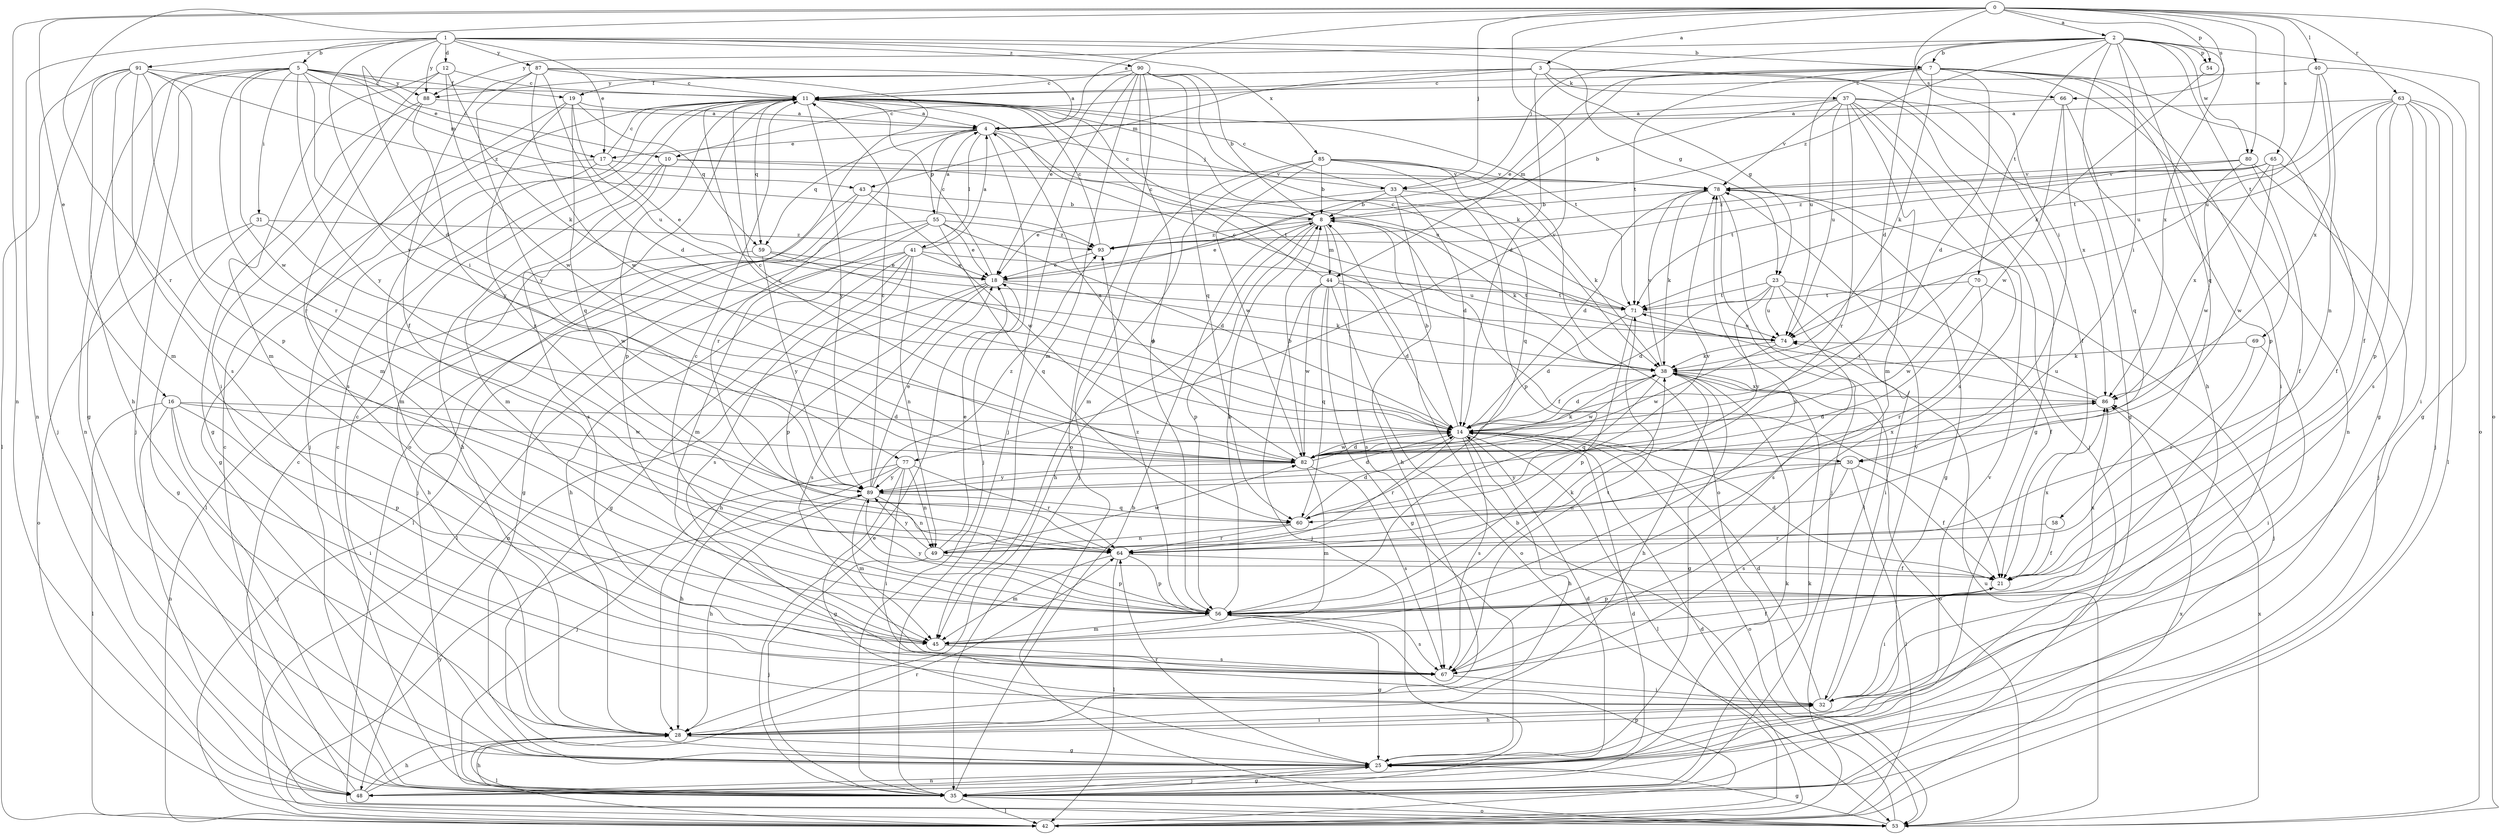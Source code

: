 strict digraph  {
0;
1;
2;
3;
4;
5;
7;
8;
10;
11;
12;
14;
16;
17;
18;
19;
21;
23;
25;
28;
30;
31;
32;
33;
35;
37;
38;
40;
41;
42;
43;
44;
45;
48;
49;
53;
54;
55;
56;
58;
59;
60;
63;
64;
65;
66;
67;
69;
70;
71;
74;
77;
78;
80;
82;
85;
86;
87;
88;
89;
90;
91;
93;
0 -> 2  [label=a];
0 -> 3  [label=a];
0 -> 4  [label=a];
0 -> 16  [label=e];
0 -> 30  [label=i];
0 -> 33  [label=j];
0 -> 40  [label=l];
0 -> 48  [label=n];
0 -> 53  [label=o];
0 -> 54  [label=p];
0 -> 63  [label=r];
0 -> 64  [label=r];
0 -> 65  [label=s];
0 -> 66  [label=s];
0 -> 77  [label=v];
0 -> 80  [label=w];
1 -> 5  [label=b];
1 -> 7  [label=b];
1 -> 12  [label=d];
1 -> 14  [label=d];
1 -> 17  [label=e];
1 -> 23  [label=g];
1 -> 48  [label=n];
1 -> 77  [label=v];
1 -> 85  [label=x];
1 -> 87  [label=y];
1 -> 88  [label=y];
1 -> 90  [label=z];
1 -> 91  [label=z];
2 -> 7  [label=b];
2 -> 14  [label=d];
2 -> 28  [label=h];
2 -> 30  [label=i];
2 -> 33  [label=j];
2 -> 53  [label=o];
2 -> 54  [label=p];
2 -> 58  [label=q];
2 -> 69  [label=t];
2 -> 70  [label=t];
2 -> 80  [label=w];
2 -> 86  [label=x];
2 -> 88  [label=y];
2 -> 93  [label=z];
3 -> 10  [label=c];
3 -> 14  [label=d];
3 -> 19  [label=f];
3 -> 23  [label=g];
3 -> 25  [label=g];
3 -> 37  [label=k];
3 -> 43  [label=m];
3 -> 66  [label=s];
3 -> 88  [label=y];
4 -> 17  [label=e];
4 -> 33  [label=j];
4 -> 35  [label=j];
4 -> 41  [label=l];
4 -> 55  [label=p];
4 -> 59  [label=q];
4 -> 64  [label=r];
4 -> 74  [label=u];
5 -> 10  [label=c];
5 -> 17  [label=e];
5 -> 19  [label=f];
5 -> 25  [label=g];
5 -> 30  [label=i];
5 -> 31  [label=i];
5 -> 35  [label=j];
5 -> 43  [label=m];
5 -> 48  [label=n];
5 -> 64  [label=r];
5 -> 82  [label=w];
5 -> 88  [label=y];
5 -> 89  [label=y];
7 -> 11  [label=c];
7 -> 14  [label=d];
7 -> 18  [label=e];
7 -> 25  [label=g];
7 -> 32  [label=i];
7 -> 38  [label=k];
7 -> 44  [label=m];
7 -> 48  [label=n];
7 -> 56  [label=p];
7 -> 71  [label=t];
7 -> 74  [label=u];
8 -> 11  [label=c];
8 -> 18  [label=e];
8 -> 21  [label=f];
8 -> 28  [label=h];
8 -> 38  [label=k];
8 -> 44  [label=m];
8 -> 56  [label=p];
8 -> 67  [label=s];
8 -> 93  [label=z];
10 -> 28  [label=h];
10 -> 45  [label=m];
10 -> 67  [label=s];
10 -> 71  [label=t];
10 -> 78  [label=v];
11 -> 4  [label=a];
11 -> 35  [label=j];
11 -> 56  [label=p];
11 -> 59  [label=q];
11 -> 71  [label=t];
11 -> 89  [label=y];
12 -> 11  [label=c];
12 -> 32  [label=i];
12 -> 38  [label=k];
12 -> 45  [label=m];
12 -> 82  [label=w];
14 -> 8  [label=b];
14 -> 11  [label=c];
14 -> 28  [label=h];
14 -> 42  [label=l];
14 -> 53  [label=o];
14 -> 64  [label=r];
14 -> 67  [label=s];
14 -> 82  [label=w];
16 -> 14  [label=d];
16 -> 32  [label=i];
16 -> 35  [label=j];
16 -> 42  [label=l];
16 -> 48  [label=n];
16 -> 56  [label=p];
16 -> 82  [label=w];
17 -> 11  [label=c];
17 -> 18  [label=e];
17 -> 25  [label=g];
17 -> 45  [label=m];
17 -> 78  [label=v];
18 -> 11  [label=c];
18 -> 28  [label=h];
18 -> 38  [label=k];
18 -> 48  [label=n];
18 -> 67  [label=s];
18 -> 71  [label=t];
19 -> 4  [label=a];
19 -> 45  [label=m];
19 -> 59  [label=q];
19 -> 60  [label=q];
19 -> 64  [label=r];
19 -> 74  [label=u];
21 -> 14  [label=d];
21 -> 32  [label=i];
21 -> 56  [label=p];
21 -> 86  [label=x];
23 -> 14  [label=d];
23 -> 21  [label=f];
23 -> 32  [label=i];
23 -> 67  [label=s];
23 -> 71  [label=t];
23 -> 74  [label=u];
23 -> 89  [label=y];
25 -> 14  [label=d];
25 -> 35  [label=j];
25 -> 48  [label=n];
25 -> 64  [label=r];
25 -> 78  [label=v];
28 -> 11  [label=c];
28 -> 25  [label=g];
28 -> 32  [label=i];
28 -> 42  [label=l];
30 -> 21  [label=f];
30 -> 42  [label=l];
30 -> 49  [label=n];
30 -> 67  [label=s];
30 -> 89  [label=y];
31 -> 25  [label=g];
31 -> 53  [label=o];
31 -> 82  [label=w];
31 -> 93  [label=z];
32 -> 14  [label=d];
32 -> 28  [label=h];
32 -> 78  [label=v];
33 -> 8  [label=b];
33 -> 11  [label=c];
33 -> 14  [label=d];
33 -> 18  [label=e];
33 -> 28  [label=h];
33 -> 38  [label=k];
35 -> 8  [label=b];
35 -> 11  [label=c];
35 -> 18  [label=e];
35 -> 25  [label=g];
35 -> 28  [label=h];
35 -> 38  [label=k];
35 -> 42  [label=l];
35 -> 53  [label=o];
37 -> 4  [label=a];
37 -> 8  [label=b];
37 -> 21  [label=f];
37 -> 25  [label=g];
37 -> 35  [label=j];
37 -> 45  [label=m];
37 -> 64  [label=r];
37 -> 67  [label=s];
37 -> 74  [label=u];
37 -> 78  [label=v];
38 -> 11  [label=c];
38 -> 14  [label=d];
38 -> 25  [label=g];
38 -> 28  [label=h];
38 -> 53  [label=o];
38 -> 60  [label=q];
38 -> 78  [label=v];
38 -> 82  [label=w];
38 -> 86  [label=x];
40 -> 11  [label=c];
40 -> 25  [label=g];
40 -> 49  [label=n];
40 -> 74  [label=u];
40 -> 86  [label=x];
41 -> 4  [label=a];
41 -> 18  [label=e];
41 -> 25  [label=g];
41 -> 28  [label=h];
41 -> 42  [label=l];
41 -> 49  [label=n];
41 -> 56  [label=p];
41 -> 67  [label=s];
41 -> 74  [label=u];
42 -> 14  [label=d];
42 -> 56  [label=p];
42 -> 86  [label=x];
42 -> 89  [label=y];
43 -> 8  [label=b];
43 -> 35  [label=j];
43 -> 42  [label=l];
43 -> 82  [label=w];
44 -> 11  [label=c];
44 -> 14  [label=d];
44 -> 25  [label=g];
44 -> 35  [label=j];
44 -> 53  [label=o];
44 -> 60  [label=q];
44 -> 71  [label=t];
44 -> 82  [label=w];
45 -> 21  [label=f];
45 -> 67  [label=s];
48 -> 11  [label=c];
48 -> 14  [label=d];
48 -> 28  [label=h];
48 -> 38  [label=k];
48 -> 64  [label=r];
49 -> 18  [label=e];
49 -> 35  [label=j];
49 -> 56  [label=p];
49 -> 82  [label=w];
49 -> 89  [label=y];
53 -> 8  [label=b];
53 -> 11  [label=c];
53 -> 25  [label=g];
53 -> 74  [label=u];
53 -> 86  [label=x];
54 -> 38  [label=k];
55 -> 4  [label=a];
55 -> 14  [label=d];
55 -> 18  [label=e];
55 -> 25  [label=g];
55 -> 42  [label=l];
55 -> 45  [label=m];
55 -> 60  [label=q];
55 -> 93  [label=z];
56 -> 8  [label=b];
56 -> 11  [label=c];
56 -> 25  [label=g];
56 -> 38  [label=k];
56 -> 45  [label=m];
56 -> 67  [label=s];
56 -> 78  [label=v];
56 -> 86  [label=x];
56 -> 89  [label=y];
56 -> 93  [label=z];
58 -> 21  [label=f];
58 -> 64  [label=r];
59 -> 14  [label=d];
59 -> 18  [label=e];
59 -> 28  [label=h];
59 -> 89  [label=y];
60 -> 14  [label=d];
60 -> 49  [label=n];
60 -> 64  [label=r];
60 -> 78  [label=v];
63 -> 4  [label=a];
63 -> 21  [label=f];
63 -> 32  [label=i];
63 -> 35  [label=j];
63 -> 42  [label=l];
63 -> 56  [label=p];
63 -> 67  [label=s];
63 -> 71  [label=t];
63 -> 74  [label=u];
64 -> 21  [label=f];
64 -> 42  [label=l];
64 -> 45  [label=m];
64 -> 56  [label=p];
65 -> 21  [label=f];
65 -> 71  [label=t];
65 -> 78  [label=v];
65 -> 82  [label=w];
65 -> 86  [label=x];
65 -> 93  [label=z];
66 -> 4  [label=a];
66 -> 60  [label=q];
66 -> 82  [label=w];
66 -> 86  [label=x];
67 -> 32  [label=i];
67 -> 71  [label=t];
69 -> 32  [label=i];
69 -> 38  [label=k];
69 -> 64  [label=r];
70 -> 35  [label=j];
70 -> 64  [label=r];
70 -> 71  [label=t];
70 -> 82  [label=w];
71 -> 11  [label=c];
71 -> 14  [label=d];
71 -> 56  [label=p];
71 -> 74  [label=u];
74 -> 38  [label=k];
74 -> 82  [label=w];
77 -> 25  [label=g];
77 -> 28  [label=h];
77 -> 32  [label=i];
77 -> 35  [label=j];
77 -> 49  [label=n];
77 -> 64  [label=r];
77 -> 89  [label=y];
78 -> 8  [label=b];
78 -> 14  [label=d];
78 -> 25  [label=g];
78 -> 35  [label=j];
78 -> 38  [label=k];
78 -> 42  [label=l];
80 -> 21  [label=f];
80 -> 35  [label=j];
80 -> 78  [label=v];
80 -> 82  [label=w];
80 -> 93  [label=z];
82 -> 4  [label=a];
82 -> 8  [label=b];
82 -> 11  [label=c];
82 -> 14  [label=d];
82 -> 38  [label=k];
82 -> 45  [label=m];
82 -> 67  [label=s];
82 -> 86  [label=x];
82 -> 89  [label=y];
85 -> 8  [label=b];
85 -> 35  [label=j];
85 -> 45  [label=m];
85 -> 53  [label=o];
85 -> 56  [label=p];
85 -> 60  [label=q];
85 -> 78  [label=v];
85 -> 82  [label=w];
86 -> 14  [label=d];
86 -> 71  [label=t];
86 -> 74  [label=u];
87 -> 4  [label=a];
87 -> 11  [label=c];
87 -> 14  [label=d];
87 -> 21  [label=f];
87 -> 53  [label=o];
87 -> 82  [label=w];
87 -> 89  [label=y];
88 -> 4  [label=a];
88 -> 25  [label=g];
88 -> 67  [label=s];
88 -> 89  [label=y];
89 -> 11  [label=c];
89 -> 14  [label=d];
89 -> 18  [label=e];
89 -> 28  [label=h];
89 -> 45  [label=m];
89 -> 49  [label=n];
89 -> 60  [label=q];
89 -> 93  [label=z];
90 -> 8  [label=b];
90 -> 11  [label=c];
90 -> 18  [label=e];
90 -> 35  [label=j];
90 -> 38  [label=k];
90 -> 45  [label=m];
90 -> 53  [label=o];
90 -> 56  [label=p];
90 -> 60  [label=q];
91 -> 11  [label=c];
91 -> 28  [label=h];
91 -> 35  [label=j];
91 -> 42  [label=l];
91 -> 45  [label=m];
91 -> 56  [label=p];
91 -> 64  [label=r];
91 -> 67  [label=s];
91 -> 93  [label=z];
93 -> 11  [label=c];
93 -> 18  [label=e];
}
